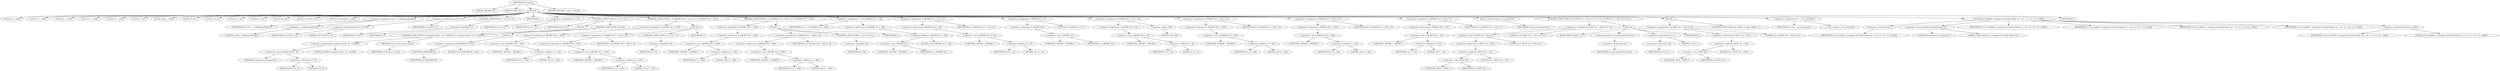 digraph tftp_connect {  
"1000115" [label = "(METHOD,tftp_connect)" ]
"1000116" [label = "(PARAM,_QWORD *a1)" ]
"1000117" [label = "(PARAM,_BYTE *a2)" ]
"1000118" [label = "(BLOCK,,)" ]
"1000119" [label = "(LOCAL,v2: __int64)" ]
"1000120" [label = "(LOCAL,v3: __int64)" ]
"1000121" [label = "(LOCAL,v4: __int64)" ]
"1000122" [label = "(LOCAL,v5: __int64)" ]
"1000123" [label = "(LOCAL,v6: __int64)" ]
"1000124" [label = "(LOCAL,v7: int)" ]
"1000125" [label = "(LOCAL,result: __int64)" ]
"1000126" [label = "(LOCAL,v9: int *)" ]
"1000127" [label = "(LOCAL,v10: int)" ]
"1000128" [label = "(LOCAL,v11: int)" ]
"1000129" [label = "(LOCAL,v12: int)" ]
"1000130" [label = "(LOCAL,v13: int)" ]
"1000131" [label = "(LOCAL,v14: char [ 136 ])" ]
"1000132" [label = "(LOCAL,v15: unsigned __int64)" ]
"1000133" [label = "(<operator>.assignment,v15 = __readfsqword(0x28u))" ]
"1000134" [label = "(IDENTIFIER,v15,v15 = __readfsqword(0x28u))" ]
"1000135" [label = "(__readfsqword,__readfsqword(0x28u))" ]
"1000136" [label = "(LITERAL,0x28u,__readfsqword(0x28u))" ]
"1000137" [label = "(<operator>.assignment,a1[167] = v2)" ]
"1000138" [label = "(<operator>.indirectIndexAccess,a1[167])" ]
"1000139" [label = "(IDENTIFIER,a1,a1[167] = v2)" ]
"1000140" [label = "(LITERAL,167,a1[167] = v2)" ]
"1000141" [label = "(IDENTIFIER,v2,a1[167] = v2)" ]
"1000142" [label = "(CONTROL_STRUCTURE,if ( !v2 ),if ( !v2 ))" ]
"1000143" [label = "(<operator>.logicalNot,!v2)" ]
"1000144" [label = "(IDENTIFIER,v2,!v2)" ]
"1000145" [label = "(IDENTIFIER,L,)" ]
"1000146" [label = "(<operator>.assignment,v3 = v2)" ]
"1000147" [label = "(IDENTIFIER,v3,v3 = v2)" ]
"1000148" [label = "(IDENTIFIER,v2,v3 = v2)" ]
"1000149" [label = "(CONTROL_STRUCTURE,if ( v4 ),if ( v4 ))" ]
"1000150" [label = "(IDENTIFIER,v4,if ( v4 ))" ]
"1000151" [label = "(BLOCK,,)" ]
"1000152" [label = "(IDENTIFIER,L,)" ]
"1000153" [label = "(CONTROL_STRUCTURE,if ( (unsigned int)(v4 - 8) > 0xFFB0 ),if ( (unsigned int)(v4 - 8) > 0xFFB0 ))" ]
"1000154" [label = "(<operator>.greaterThan,(unsigned int)(v4 - 8) > 0xFFB0)" ]
"1000155" [label = "(<operator>.cast,(unsigned int)(v4 - 8))" ]
"1000156" [label = "(UNKNOWN,unsigned int,unsigned int)" ]
"1000157" [label = "(<operator>.subtraction,v4 - 8)" ]
"1000158" [label = "(IDENTIFIER,v4,v4 - 8)" ]
"1000159" [label = "(LITERAL,8,v4 - 8)" ]
"1000160" [label = "(LITERAL,0xFFB0,(unsigned int)(v4 - 8) > 0xFFB0)" ]
"1000161" [label = "(RETURN,return result;,return result;)" ]
"1000162" [label = "(IDENTIFIER,result,return result;)" ]
"1000163" [label = "(CONTROL_STRUCTURE,else,else)" ]
"1000164" [label = "(BLOCK,,)" ]
"1000165" [label = "(<operator>.assignment,LODWORD(v4) = 512)" ]
"1000166" [label = "(LODWORD,LODWORD(v4))" ]
"1000167" [label = "(IDENTIFIER,v4,LODWORD(v4))" ]
"1000168" [label = "(LITERAL,512,LODWORD(v4) = 512)" ]
"1000169" [label = "(CONTROL_STRUCTURE,if ( !*(_QWORD *)(v3 + 352) ),if ( !*(_QWORD *)(v3 + 352) ))" ]
"1000170" [label = "(<operator>.logicalNot,!*(_QWORD *)(v3 + 352))" ]
"1000171" [label = "(<operator>.indirection,*(_QWORD *)(v3 + 352))" ]
"1000172" [label = "(<operator>.cast,(_QWORD *)(v3 + 352))" ]
"1000173" [label = "(UNKNOWN,_QWORD *,_QWORD *)" ]
"1000174" [label = "(<operator>.addition,v3 + 352)" ]
"1000175" [label = "(IDENTIFIER,v3,v3 + 352)" ]
"1000176" [label = "(LITERAL,352,v3 + 352)" ]
"1000177" [label = "(BLOCK,,)" ]
"1000178" [label = "(<operator>.assignment,*(_QWORD *)(v3 + 352) = v5)" ]
"1000179" [label = "(<operator>.indirection,*(_QWORD *)(v3 + 352))" ]
"1000180" [label = "(<operator>.cast,(_QWORD *)(v3 + 352))" ]
"1000181" [label = "(UNKNOWN,_QWORD *,_QWORD *)" ]
"1000182" [label = "(<operator>.addition,v3 + 352)" ]
"1000183" [label = "(IDENTIFIER,v3,v3 + 352)" ]
"1000184" [label = "(LITERAL,352,v3 + 352)" ]
"1000185" [label = "(IDENTIFIER,v5,*(_QWORD *)(v3 + 352) = v5)" ]
"1000186" [label = "(CONTROL_STRUCTURE,if ( !v5 ),if ( !v5 ))" ]
"1000187" [label = "(<operator>.logicalNot,!v5)" ]
"1000188" [label = "(IDENTIFIER,v5,!v5)" ]
"1000189" [label = "(IDENTIFIER,L,)" ]
"1000190" [label = "(CONTROL_STRUCTURE,if ( !*(_QWORD *)(v3 + 360) ),if ( !*(_QWORD *)(v3 + 360) ))" ]
"1000191" [label = "(<operator>.logicalNot,!*(_QWORD *)(v3 + 360))" ]
"1000192" [label = "(<operator>.indirection,*(_QWORD *)(v3 + 360))" ]
"1000193" [label = "(<operator>.cast,(_QWORD *)(v3 + 360))" ]
"1000194" [label = "(UNKNOWN,_QWORD *,_QWORD *)" ]
"1000195" [label = "(<operator>.addition,v3 + 360)" ]
"1000196" [label = "(IDENTIFIER,v3,v3 + 360)" ]
"1000197" [label = "(LITERAL,360,v3 + 360)" ]
"1000198" [label = "(BLOCK,,)" ]
"1000199" [label = "(<operator>.assignment,*(_QWORD *)(v3 + 360) = v6)" ]
"1000200" [label = "(<operator>.indirection,*(_QWORD *)(v3 + 360))" ]
"1000201" [label = "(<operator>.cast,(_QWORD *)(v3 + 360))" ]
"1000202" [label = "(UNKNOWN,_QWORD *,_QWORD *)" ]
"1000203" [label = "(<operator>.addition,v3 + 360)" ]
"1000204" [label = "(IDENTIFIER,v3,v3 + 360)" ]
"1000205" [label = "(LITERAL,360,v3 + 360)" ]
"1000206" [label = "(IDENTIFIER,v6,*(_QWORD *)(v3 + 360) = v6)" ]
"1000207" [label = "(CONTROL_STRUCTURE,if ( !v6 ),if ( !v6 ))" ]
"1000208" [label = "(<operator>.logicalNot,!v6)" ]
"1000209" [label = "(IDENTIFIER,v6,!v6)" ]
"1000210" [label = "(IDENTIFIER,L,)" ]
"1000211" [label = "(<operator>.assignment,v7 = *((_DWORD *)a1 + 156))" ]
"1000212" [label = "(IDENTIFIER,v7,v7 = *((_DWORD *)a1 + 156))" ]
"1000213" [label = "(<operator>.indirection,*((_DWORD *)a1 + 156))" ]
"1000214" [label = "(<operator>.addition,(_DWORD *)a1 + 156)" ]
"1000215" [label = "(<operator>.cast,(_DWORD *)a1)" ]
"1000216" [label = "(UNKNOWN,_DWORD *,_DWORD *)" ]
"1000217" [label = "(IDENTIFIER,a1,(_DWORD *)a1)" ]
"1000218" [label = "(LITERAL,156,(_DWORD *)a1 + 156)" ]
"1000219" [label = "(<operator>.assignment,*(_QWORD *)(v3 + 16) = a1)" ]
"1000220" [label = "(<operator>.indirection,*(_QWORD *)(v3 + 16))" ]
"1000221" [label = "(<operator>.cast,(_QWORD *)(v3 + 16))" ]
"1000222" [label = "(UNKNOWN,_QWORD *,_QWORD *)" ]
"1000223" [label = "(<operator>.addition,v3 + 16)" ]
"1000224" [label = "(IDENTIFIER,v3,v3 + 16)" ]
"1000225" [label = "(LITERAL,16,v3 + 16)" ]
"1000226" [label = "(IDENTIFIER,a1,*(_QWORD *)(v3 + 16) = a1)" ]
"1000227" [label = "(<operator>.assignment,*(_DWORD *)v3 = 0)" ]
"1000228" [label = "(<operator>.indirection,*(_DWORD *)v3)" ]
"1000229" [label = "(<operator>.cast,(_DWORD *)v3)" ]
"1000230" [label = "(UNKNOWN,_DWORD *,_DWORD *)" ]
"1000231" [label = "(IDENTIFIER,v3,(_DWORD *)v3)" ]
"1000232" [label = "(LITERAL,0,*(_DWORD *)v3 = 0)" ]
"1000233" [label = "(<operator>.assignment,*(_DWORD *)(v3 + 8) = -100)" ]
"1000234" [label = "(<operator>.indirection,*(_DWORD *)(v3 + 8))" ]
"1000235" [label = "(<operator>.cast,(_DWORD *)(v3 + 8))" ]
"1000236" [label = "(UNKNOWN,_DWORD *,_DWORD *)" ]
"1000237" [label = "(<operator>.addition,v3 + 8)" ]
"1000238" [label = "(IDENTIFIER,v3,v3 + 8)" ]
"1000239" [label = "(LITERAL,8,v3 + 8)" ]
"1000240" [label = "(<operator>.minus,-100)" ]
"1000241" [label = "(LITERAL,100,-100)" ]
"1000242" [label = "(<operator>.assignment,*(_DWORD *)(v3 + 340) = v4)" ]
"1000243" [label = "(<operator>.indirection,*(_DWORD *)(v3 + 340))" ]
"1000244" [label = "(<operator>.cast,(_DWORD *)(v3 + 340))" ]
"1000245" [label = "(UNKNOWN,_DWORD *,_DWORD *)" ]
"1000246" [label = "(<operator>.addition,v3 + 340)" ]
"1000247" [label = "(IDENTIFIER,v3,v3 + 340)" ]
"1000248" [label = "(LITERAL,340,v3 + 340)" ]
"1000249" [label = "(IDENTIFIER,v4,*(_DWORD *)(v3 + 340) = v4)" ]
"1000250" [label = "(<operator>.assignment,*(_DWORD *)(v3 + 344) = v4)" ]
"1000251" [label = "(<operator>.indirection,*(_DWORD *)(v3 + 344))" ]
"1000252" [label = "(<operator>.cast,(_DWORD *)(v3 + 344))" ]
"1000253" [label = "(UNKNOWN,_DWORD *,_DWORD *)" ]
"1000254" [label = "(<operator>.addition,v3 + 344)" ]
"1000255" [label = "(IDENTIFIER,v3,v3 + 344)" ]
"1000256" [label = "(LITERAL,344,v3 + 344)" ]
"1000257" [label = "(IDENTIFIER,v4,*(_DWORD *)(v3 + 344) = v4)" ]
"1000258" [label = "(<operator>.assignment,*(_DWORD *)(v3 + 24) = v7)" ]
"1000259" [label = "(<operator>.indirection,*(_DWORD *)(v3 + 24))" ]
"1000260" [label = "(<operator>.cast,(_DWORD *)(v3 + 24))" ]
"1000261" [label = "(UNKNOWN,_DWORD *,_DWORD *)" ]
"1000262" [label = "(<operator>.addition,v3 + 24)" ]
"1000263" [label = "(IDENTIFIER,v3,v3 + 24)" ]
"1000264" [label = "(LITERAL,24,v3 + 24)" ]
"1000265" [label = "(IDENTIFIER,v7,*(_DWORD *)(v3 + 24) = v7)" ]
"1000266" [label = "(tftp_set_timeouts,tftp_set_timeouts(v3))" ]
"1000267" [label = "(IDENTIFIER,v3,tftp_set_timeouts(v3))" ]
"1000268" [label = "(CONTROL_STRUCTURE,if ( (*((_BYTE *)a1 + 951) & 2) != 0 ),if ( (*((_BYTE *)a1 + 951) & 2) != 0 ))" ]
"1000269" [label = "(<operator>.notEquals,(*((_BYTE *)a1 + 951) & 2) != 0)" ]
"1000270" [label = "(<operator>.and,*((_BYTE *)a1 + 951) & 2)" ]
"1000271" [label = "(<operator>.indirection,*((_BYTE *)a1 + 951))" ]
"1000272" [label = "(<operator>.addition,(_BYTE *)a1 + 951)" ]
"1000273" [label = "(<operator>.cast,(_BYTE *)a1)" ]
"1000274" [label = "(UNKNOWN,_BYTE *,_BYTE *)" ]
"1000275" [label = "(IDENTIFIER,a1,(_BYTE *)a1)" ]
"1000276" [label = "(LITERAL,951,(_BYTE *)a1 + 951)" ]
"1000277" [label = "(LITERAL,2,*((_BYTE *)a1 + 951) & 2)" ]
"1000278" [label = "(LITERAL,0,(*((_BYTE *)a1 + 951) & 2) != 0)" ]
"1000279" [label = "(BLOCK,,)" ]
"1000280" [label = "(JUMP_TARGET,LABEL_11)" ]
"1000281" [label = "(Curl_pgrsStartNow,Curl_pgrsStartNow(*a1))" ]
"1000282" [label = "(<operator>.indirection,*a1)" ]
"1000283" [label = "(IDENTIFIER,a1,Curl_pgrsStartNow(*a1))" ]
"1000284" [label = "(<operator>.assignment,*a2 = 1)" ]
"1000285" [label = "(<operator>.indirection,*a2)" ]
"1000286" [label = "(IDENTIFIER,a2,*a2 = 1)" ]
"1000287" [label = "(LITERAL,1,*a2 = 1)" ]
"1000288" [label = "(IDENTIFIER,L,)" ]
"1000289" [label = "(BLOCK,,)" ]
"1000290" [label = "(<operators>.assignmentOr,*((_BYTE *)a1 + 951) |= 2u)" ]
"1000291" [label = "(<operator>.indirection,*((_BYTE *)a1 + 951))" ]
"1000292" [label = "(<operator>.addition,(_BYTE *)a1 + 951)" ]
"1000293" [label = "(<operator>.cast,(_BYTE *)a1)" ]
"1000294" [label = "(UNKNOWN,_BYTE *,_BYTE *)" ]
"1000295" [label = "(IDENTIFIER,a1,(_BYTE *)a1)" ]
"1000296" [label = "(LITERAL,951,(_BYTE *)a1 + 951)" ]
"1000297" [label = "(LITERAL,2u,*((_BYTE *)a1 + 951) |= 2u)" ]
"1000298" [label = "(CONTROL_STRUCTURE,goto LABEL_11;,goto LABEL_11;)" ]
"1000299" [label = "(<operator>.assignment,v9 = __errno_location())" ]
"1000300" [label = "(IDENTIFIER,v9,v9 = __errno_location())" ]
"1000301" [label = "(__errno_location,__errno_location())" ]
"1000302" [label = "(Curl_failf,Curl_failf(*a1, (unsigned int)\"bind() failed; %s\", v10, v11, v12, v13, v14[0]))" ]
"1000303" [label = "(<operator>.indirection,*a1)" ]
"1000304" [label = "(IDENTIFIER,a1,Curl_failf(*a1, (unsigned int)\"bind() failed; %s\", v10, v11, v12, v13, v14[0]))" ]
"1000305" [label = "(<operator>.cast,(unsigned int)\"bind() failed; %s\")" ]
"1000306" [label = "(UNKNOWN,unsigned int,unsigned int)" ]
"1000307" [label = "(LITERAL,\"bind() failed; %s\",(unsigned int)\"bind() failed; %s\")" ]
"1000308" [label = "(IDENTIFIER,v10,Curl_failf(*a1, (unsigned int)\"bind() failed; %s\", v10, v11, v12, v13, v14[0]))" ]
"1000309" [label = "(IDENTIFIER,v11,Curl_failf(*a1, (unsigned int)\"bind() failed; %s\", v10, v11, v12, v13, v14[0]))" ]
"1000310" [label = "(IDENTIFIER,v12,Curl_failf(*a1, (unsigned int)\"bind() failed; %s\", v10, v11, v12, v13, v14[0]))" ]
"1000311" [label = "(IDENTIFIER,v13,Curl_failf(*a1, (unsigned int)\"bind() failed; %s\", v10, v11, v12, v13, v14[0]))" ]
"1000312" [label = "(<operator>.indirectIndexAccess,v14[0])" ]
"1000313" [label = "(IDENTIFIER,v14,Curl_failf(*a1, (unsigned int)\"bind() failed; %s\", v10, v11, v12, v13, v14[0]))" ]
"1000314" [label = "(LITERAL,0,Curl_failf(*a1, (unsigned int)\"bind() failed; %s\", v10, v11, v12, v13, v14[0]))" ]
"1000315" [label = "(IDENTIFIER,L,)" ]
"1000316" [label = "(METHOD_RETURN,__int64 __fastcall)" ]
  "1000115" -> "1000116" 
  "1000115" -> "1000117" 
  "1000115" -> "1000118" 
  "1000115" -> "1000316" 
  "1000118" -> "1000119" 
  "1000118" -> "1000120" 
  "1000118" -> "1000121" 
  "1000118" -> "1000122" 
  "1000118" -> "1000123" 
  "1000118" -> "1000124" 
  "1000118" -> "1000125" 
  "1000118" -> "1000126" 
  "1000118" -> "1000127" 
  "1000118" -> "1000128" 
  "1000118" -> "1000129" 
  "1000118" -> "1000130" 
  "1000118" -> "1000131" 
  "1000118" -> "1000132" 
  "1000118" -> "1000133" 
  "1000118" -> "1000137" 
  "1000118" -> "1000142" 
  "1000118" -> "1000145" 
  "1000118" -> "1000146" 
  "1000118" -> "1000149" 
  "1000118" -> "1000169" 
  "1000118" -> "1000190" 
  "1000118" -> "1000211" 
  "1000118" -> "1000219" 
  "1000118" -> "1000227" 
  "1000118" -> "1000233" 
  "1000118" -> "1000242" 
  "1000118" -> "1000250" 
  "1000118" -> "1000258" 
  "1000118" -> "1000266" 
  "1000118" -> "1000268" 
  "1000118" -> "1000289" 
  "1000118" -> "1000299" 
  "1000118" -> "1000302" 
  "1000118" -> "1000315" 
  "1000133" -> "1000134" 
  "1000133" -> "1000135" 
  "1000135" -> "1000136" 
  "1000137" -> "1000138" 
  "1000137" -> "1000141" 
  "1000138" -> "1000139" 
  "1000138" -> "1000140" 
  "1000142" -> "1000143" 
  "1000143" -> "1000144" 
  "1000146" -> "1000147" 
  "1000146" -> "1000148" 
  "1000149" -> "1000150" 
  "1000149" -> "1000151" 
  "1000149" -> "1000163" 
  "1000151" -> "1000152" 
  "1000151" -> "1000153" 
  "1000153" -> "1000154" 
  "1000153" -> "1000161" 
  "1000154" -> "1000155" 
  "1000154" -> "1000160" 
  "1000155" -> "1000156" 
  "1000155" -> "1000157" 
  "1000157" -> "1000158" 
  "1000157" -> "1000159" 
  "1000161" -> "1000162" 
  "1000163" -> "1000164" 
  "1000164" -> "1000165" 
  "1000165" -> "1000166" 
  "1000165" -> "1000168" 
  "1000166" -> "1000167" 
  "1000169" -> "1000170" 
  "1000169" -> "1000177" 
  "1000170" -> "1000171" 
  "1000171" -> "1000172" 
  "1000172" -> "1000173" 
  "1000172" -> "1000174" 
  "1000174" -> "1000175" 
  "1000174" -> "1000176" 
  "1000177" -> "1000178" 
  "1000177" -> "1000186" 
  "1000177" -> "1000189" 
  "1000178" -> "1000179" 
  "1000178" -> "1000185" 
  "1000179" -> "1000180" 
  "1000180" -> "1000181" 
  "1000180" -> "1000182" 
  "1000182" -> "1000183" 
  "1000182" -> "1000184" 
  "1000186" -> "1000187" 
  "1000187" -> "1000188" 
  "1000190" -> "1000191" 
  "1000190" -> "1000198" 
  "1000191" -> "1000192" 
  "1000192" -> "1000193" 
  "1000193" -> "1000194" 
  "1000193" -> "1000195" 
  "1000195" -> "1000196" 
  "1000195" -> "1000197" 
  "1000198" -> "1000199" 
  "1000198" -> "1000207" 
  "1000198" -> "1000210" 
  "1000199" -> "1000200" 
  "1000199" -> "1000206" 
  "1000200" -> "1000201" 
  "1000201" -> "1000202" 
  "1000201" -> "1000203" 
  "1000203" -> "1000204" 
  "1000203" -> "1000205" 
  "1000207" -> "1000208" 
  "1000208" -> "1000209" 
  "1000211" -> "1000212" 
  "1000211" -> "1000213" 
  "1000213" -> "1000214" 
  "1000214" -> "1000215" 
  "1000214" -> "1000218" 
  "1000215" -> "1000216" 
  "1000215" -> "1000217" 
  "1000219" -> "1000220" 
  "1000219" -> "1000226" 
  "1000220" -> "1000221" 
  "1000221" -> "1000222" 
  "1000221" -> "1000223" 
  "1000223" -> "1000224" 
  "1000223" -> "1000225" 
  "1000227" -> "1000228" 
  "1000227" -> "1000232" 
  "1000228" -> "1000229" 
  "1000229" -> "1000230" 
  "1000229" -> "1000231" 
  "1000233" -> "1000234" 
  "1000233" -> "1000240" 
  "1000234" -> "1000235" 
  "1000235" -> "1000236" 
  "1000235" -> "1000237" 
  "1000237" -> "1000238" 
  "1000237" -> "1000239" 
  "1000240" -> "1000241" 
  "1000242" -> "1000243" 
  "1000242" -> "1000249" 
  "1000243" -> "1000244" 
  "1000244" -> "1000245" 
  "1000244" -> "1000246" 
  "1000246" -> "1000247" 
  "1000246" -> "1000248" 
  "1000250" -> "1000251" 
  "1000250" -> "1000257" 
  "1000251" -> "1000252" 
  "1000252" -> "1000253" 
  "1000252" -> "1000254" 
  "1000254" -> "1000255" 
  "1000254" -> "1000256" 
  "1000258" -> "1000259" 
  "1000258" -> "1000265" 
  "1000259" -> "1000260" 
  "1000260" -> "1000261" 
  "1000260" -> "1000262" 
  "1000262" -> "1000263" 
  "1000262" -> "1000264" 
  "1000266" -> "1000267" 
  "1000268" -> "1000269" 
  "1000268" -> "1000279" 
  "1000269" -> "1000270" 
  "1000269" -> "1000278" 
  "1000270" -> "1000271" 
  "1000270" -> "1000277" 
  "1000271" -> "1000272" 
  "1000272" -> "1000273" 
  "1000272" -> "1000276" 
  "1000273" -> "1000274" 
  "1000273" -> "1000275" 
  "1000279" -> "1000280" 
  "1000279" -> "1000281" 
  "1000279" -> "1000284" 
  "1000279" -> "1000288" 
  "1000281" -> "1000282" 
  "1000282" -> "1000283" 
  "1000284" -> "1000285" 
  "1000284" -> "1000287" 
  "1000285" -> "1000286" 
  "1000289" -> "1000290" 
  "1000289" -> "1000298" 
  "1000290" -> "1000291" 
  "1000290" -> "1000297" 
  "1000291" -> "1000292" 
  "1000292" -> "1000293" 
  "1000292" -> "1000296" 
  "1000293" -> "1000294" 
  "1000293" -> "1000295" 
  "1000299" -> "1000300" 
  "1000299" -> "1000301" 
  "1000302" -> "1000303" 
  "1000302" -> "1000305" 
  "1000302" -> "1000308" 
  "1000302" -> "1000309" 
  "1000302" -> "1000310" 
  "1000302" -> "1000311" 
  "1000302" -> "1000312" 
  "1000303" -> "1000304" 
  "1000305" -> "1000306" 
  "1000305" -> "1000307" 
  "1000312" -> "1000313" 
  "1000312" -> "1000314" 
}
